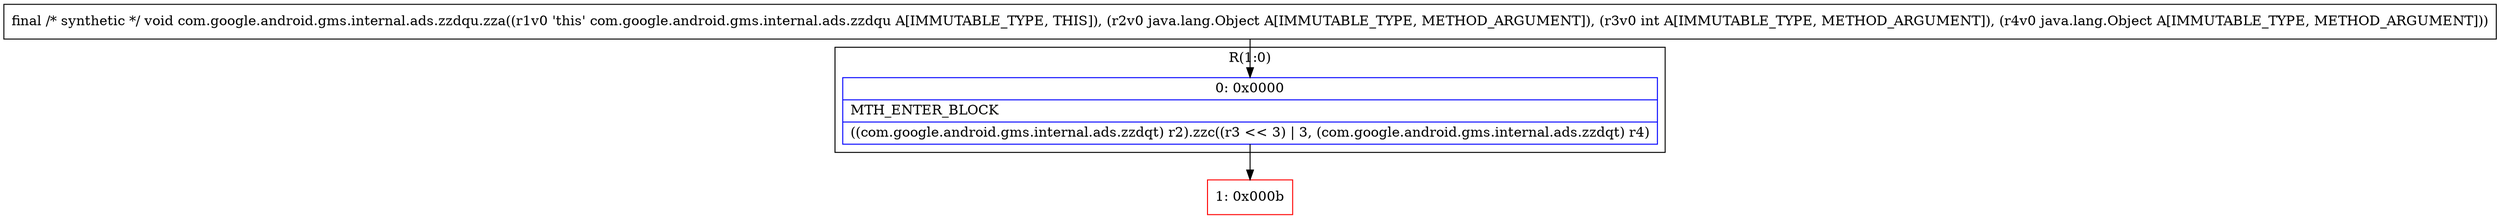 digraph "CFG forcom.google.android.gms.internal.ads.zzdqu.zza(Ljava\/lang\/Object;ILjava\/lang\/Object;)V" {
subgraph cluster_Region_1532237093 {
label = "R(1:0)";
node [shape=record,color=blue];
Node_0 [shape=record,label="{0\:\ 0x0000|MTH_ENTER_BLOCK\l|((com.google.android.gms.internal.ads.zzdqt) r2).zzc((r3 \<\< 3) \| 3, (com.google.android.gms.internal.ads.zzdqt) r4)\l}"];
}
Node_1 [shape=record,color=red,label="{1\:\ 0x000b}"];
MethodNode[shape=record,label="{final \/* synthetic *\/ void com.google.android.gms.internal.ads.zzdqu.zza((r1v0 'this' com.google.android.gms.internal.ads.zzdqu A[IMMUTABLE_TYPE, THIS]), (r2v0 java.lang.Object A[IMMUTABLE_TYPE, METHOD_ARGUMENT]), (r3v0 int A[IMMUTABLE_TYPE, METHOD_ARGUMENT]), (r4v0 java.lang.Object A[IMMUTABLE_TYPE, METHOD_ARGUMENT])) }"];
MethodNode -> Node_0;
Node_0 -> Node_1;
}

